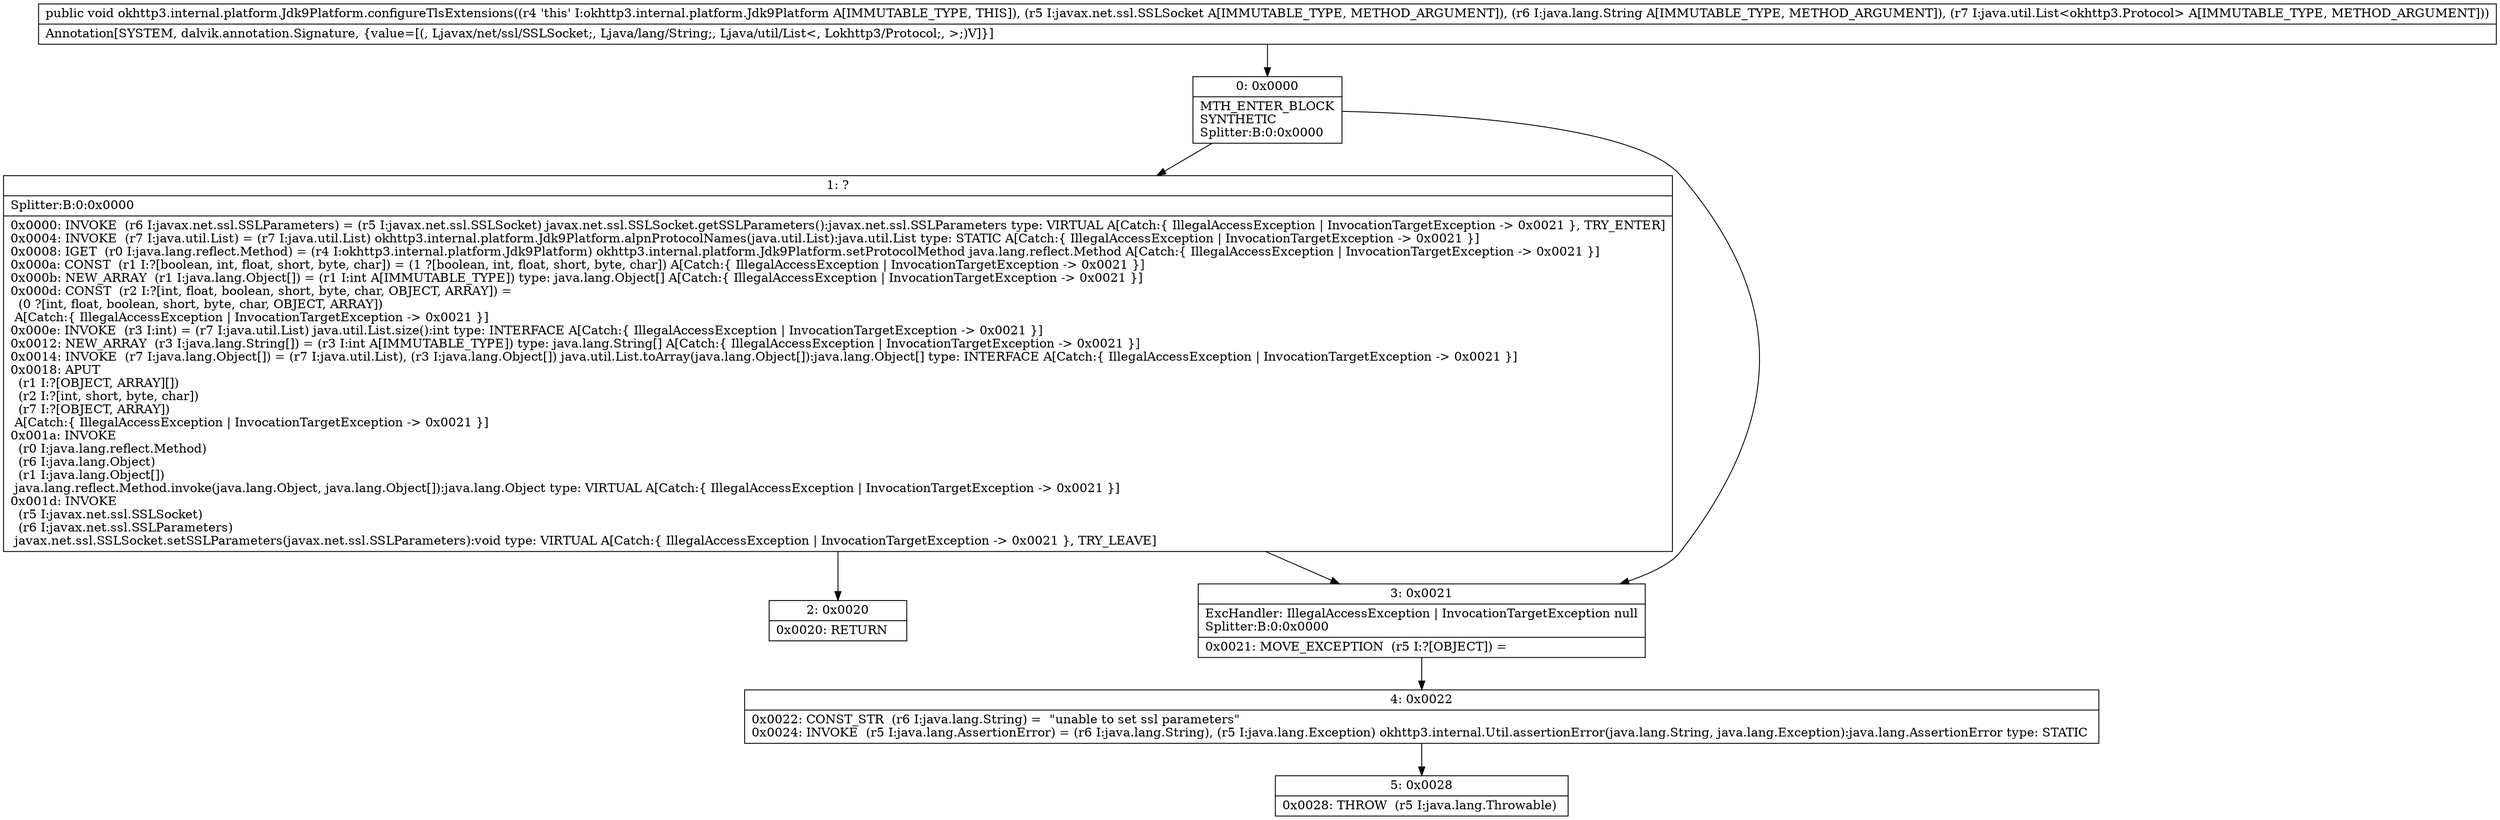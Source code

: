 digraph "CFG forokhttp3.internal.platform.Jdk9Platform.configureTlsExtensions(Ljavax\/net\/ssl\/SSLSocket;Ljava\/lang\/String;Ljava\/util\/List;)V" {
Node_0 [shape=record,label="{0\:\ 0x0000|MTH_ENTER_BLOCK\lSYNTHETIC\lSplitter:B:0:0x0000\l}"];
Node_1 [shape=record,label="{1\:\ ?|Splitter:B:0:0x0000\l|0x0000: INVOKE  (r6 I:javax.net.ssl.SSLParameters) = (r5 I:javax.net.ssl.SSLSocket) javax.net.ssl.SSLSocket.getSSLParameters():javax.net.ssl.SSLParameters type: VIRTUAL A[Catch:\{ IllegalAccessException \| InvocationTargetException \-\> 0x0021 \}, TRY_ENTER]\l0x0004: INVOKE  (r7 I:java.util.List) = (r7 I:java.util.List) okhttp3.internal.platform.Jdk9Platform.alpnProtocolNames(java.util.List):java.util.List type: STATIC A[Catch:\{ IllegalAccessException \| InvocationTargetException \-\> 0x0021 \}]\l0x0008: IGET  (r0 I:java.lang.reflect.Method) = (r4 I:okhttp3.internal.platform.Jdk9Platform) okhttp3.internal.platform.Jdk9Platform.setProtocolMethod java.lang.reflect.Method A[Catch:\{ IllegalAccessException \| InvocationTargetException \-\> 0x0021 \}]\l0x000a: CONST  (r1 I:?[boolean, int, float, short, byte, char]) = (1 ?[boolean, int, float, short, byte, char]) A[Catch:\{ IllegalAccessException \| InvocationTargetException \-\> 0x0021 \}]\l0x000b: NEW_ARRAY  (r1 I:java.lang.Object[]) = (r1 I:int A[IMMUTABLE_TYPE]) type: java.lang.Object[] A[Catch:\{ IllegalAccessException \| InvocationTargetException \-\> 0x0021 \}]\l0x000d: CONST  (r2 I:?[int, float, boolean, short, byte, char, OBJECT, ARRAY]) = \l  (0 ?[int, float, boolean, short, byte, char, OBJECT, ARRAY])\l A[Catch:\{ IllegalAccessException \| InvocationTargetException \-\> 0x0021 \}]\l0x000e: INVOKE  (r3 I:int) = (r7 I:java.util.List) java.util.List.size():int type: INTERFACE A[Catch:\{ IllegalAccessException \| InvocationTargetException \-\> 0x0021 \}]\l0x0012: NEW_ARRAY  (r3 I:java.lang.String[]) = (r3 I:int A[IMMUTABLE_TYPE]) type: java.lang.String[] A[Catch:\{ IllegalAccessException \| InvocationTargetException \-\> 0x0021 \}]\l0x0014: INVOKE  (r7 I:java.lang.Object[]) = (r7 I:java.util.List), (r3 I:java.lang.Object[]) java.util.List.toArray(java.lang.Object[]):java.lang.Object[] type: INTERFACE A[Catch:\{ IllegalAccessException \| InvocationTargetException \-\> 0x0021 \}]\l0x0018: APUT  \l  (r1 I:?[OBJECT, ARRAY][])\l  (r2 I:?[int, short, byte, char])\l  (r7 I:?[OBJECT, ARRAY])\l A[Catch:\{ IllegalAccessException \| InvocationTargetException \-\> 0x0021 \}]\l0x001a: INVOKE  \l  (r0 I:java.lang.reflect.Method)\l  (r6 I:java.lang.Object)\l  (r1 I:java.lang.Object[])\l java.lang.reflect.Method.invoke(java.lang.Object, java.lang.Object[]):java.lang.Object type: VIRTUAL A[Catch:\{ IllegalAccessException \| InvocationTargetException \-\> 0x0021 \}]\l0x001d: INVOKE  \l  (r5 I:javax.net.ssl.SSLSocket)\l  (r6 I:javax.net.ssl.SSLParameters)\l javax.net.ssl.SSLSocket.setSSLParameters(javax.net.ssl.SSLParameters):void type: VIRTUAL A[Catch:\{ IllegalAccessException \| InvocationTargetException \-\> 0x0021 \}, TRY_LEAVE]\l}"];
Node_2 [shape=record,label="{2\:\ 0x0020|0x0020: RETURN   \l}"];
Node_3 [shape=record,label="{3\:\ 0x0021|ExcHandler: IllegalAccessException \| InvocationTargetException null\lSplitter:B:0:0x0000\l|0x0021: MOVE_EXCEPTION  (r5 I:?[OBJECT]) =  \l}"];
Node_4 [shape=record,label="{4\:\ 0x0022|0x0022: CONST_STR  (r6 I:java.lang.String) =  \"unable to set ssl parameters\" \l0x0024: INVOKE  (r5 I:java.lang.AssertionError) = (r6 I:java.lang.String), (r5 I:java.lang.Exception) okhttp3.internal.Util.assertionError(java.lang.String, java.lang.Exception):java.lang.AssertionError type: STATIC \l}"];
Node_5 [shape=record,label="{5\:\ 0x0028|0x0028: THROW  (r5 I:java.lang.Throwable) \l}"];
MethodNode[shape=record,label="{public void okhttp3.internal.platform.Jdk9Platform.configureTlsExtensions((r4 'this' I:okhttp3.internal.platform.Jdk9Platform A[IMMUTABLE_TYPE, THIS]), (r5 I:javax.net.ssl.SSLSocket A[IMMUTABLE_TYPE, METHOD_ARGUMENT]), (r6 I:java.lang.String A[IMMUTABLE_TYPE, METHOD_ARGUMENT]), (r7 I:java.util.List\<okhttp3.Protocol\> A[IMMUTABLE_TYPE, METHOD_ARGUMENT]))  | Annotation[SYSTEM, dalvik.annotation.Signature, \{value=[(, Ljavax\/net\/ssl\/SSLSocket;, Ljava\/lang\/String;, Ljava\/util\/List\<, Lokhttp3\/Protocol;, \>;)V]\}]\l}"];
MethodNode -> Node_0;
Node_0 -> Node_1;
Node_0 -> Node_3;
Node_1 -> Node_2;
Node_1 -> Node_3;
Node_3 -> Node_4;
Node_4 -> Node_5;
}

